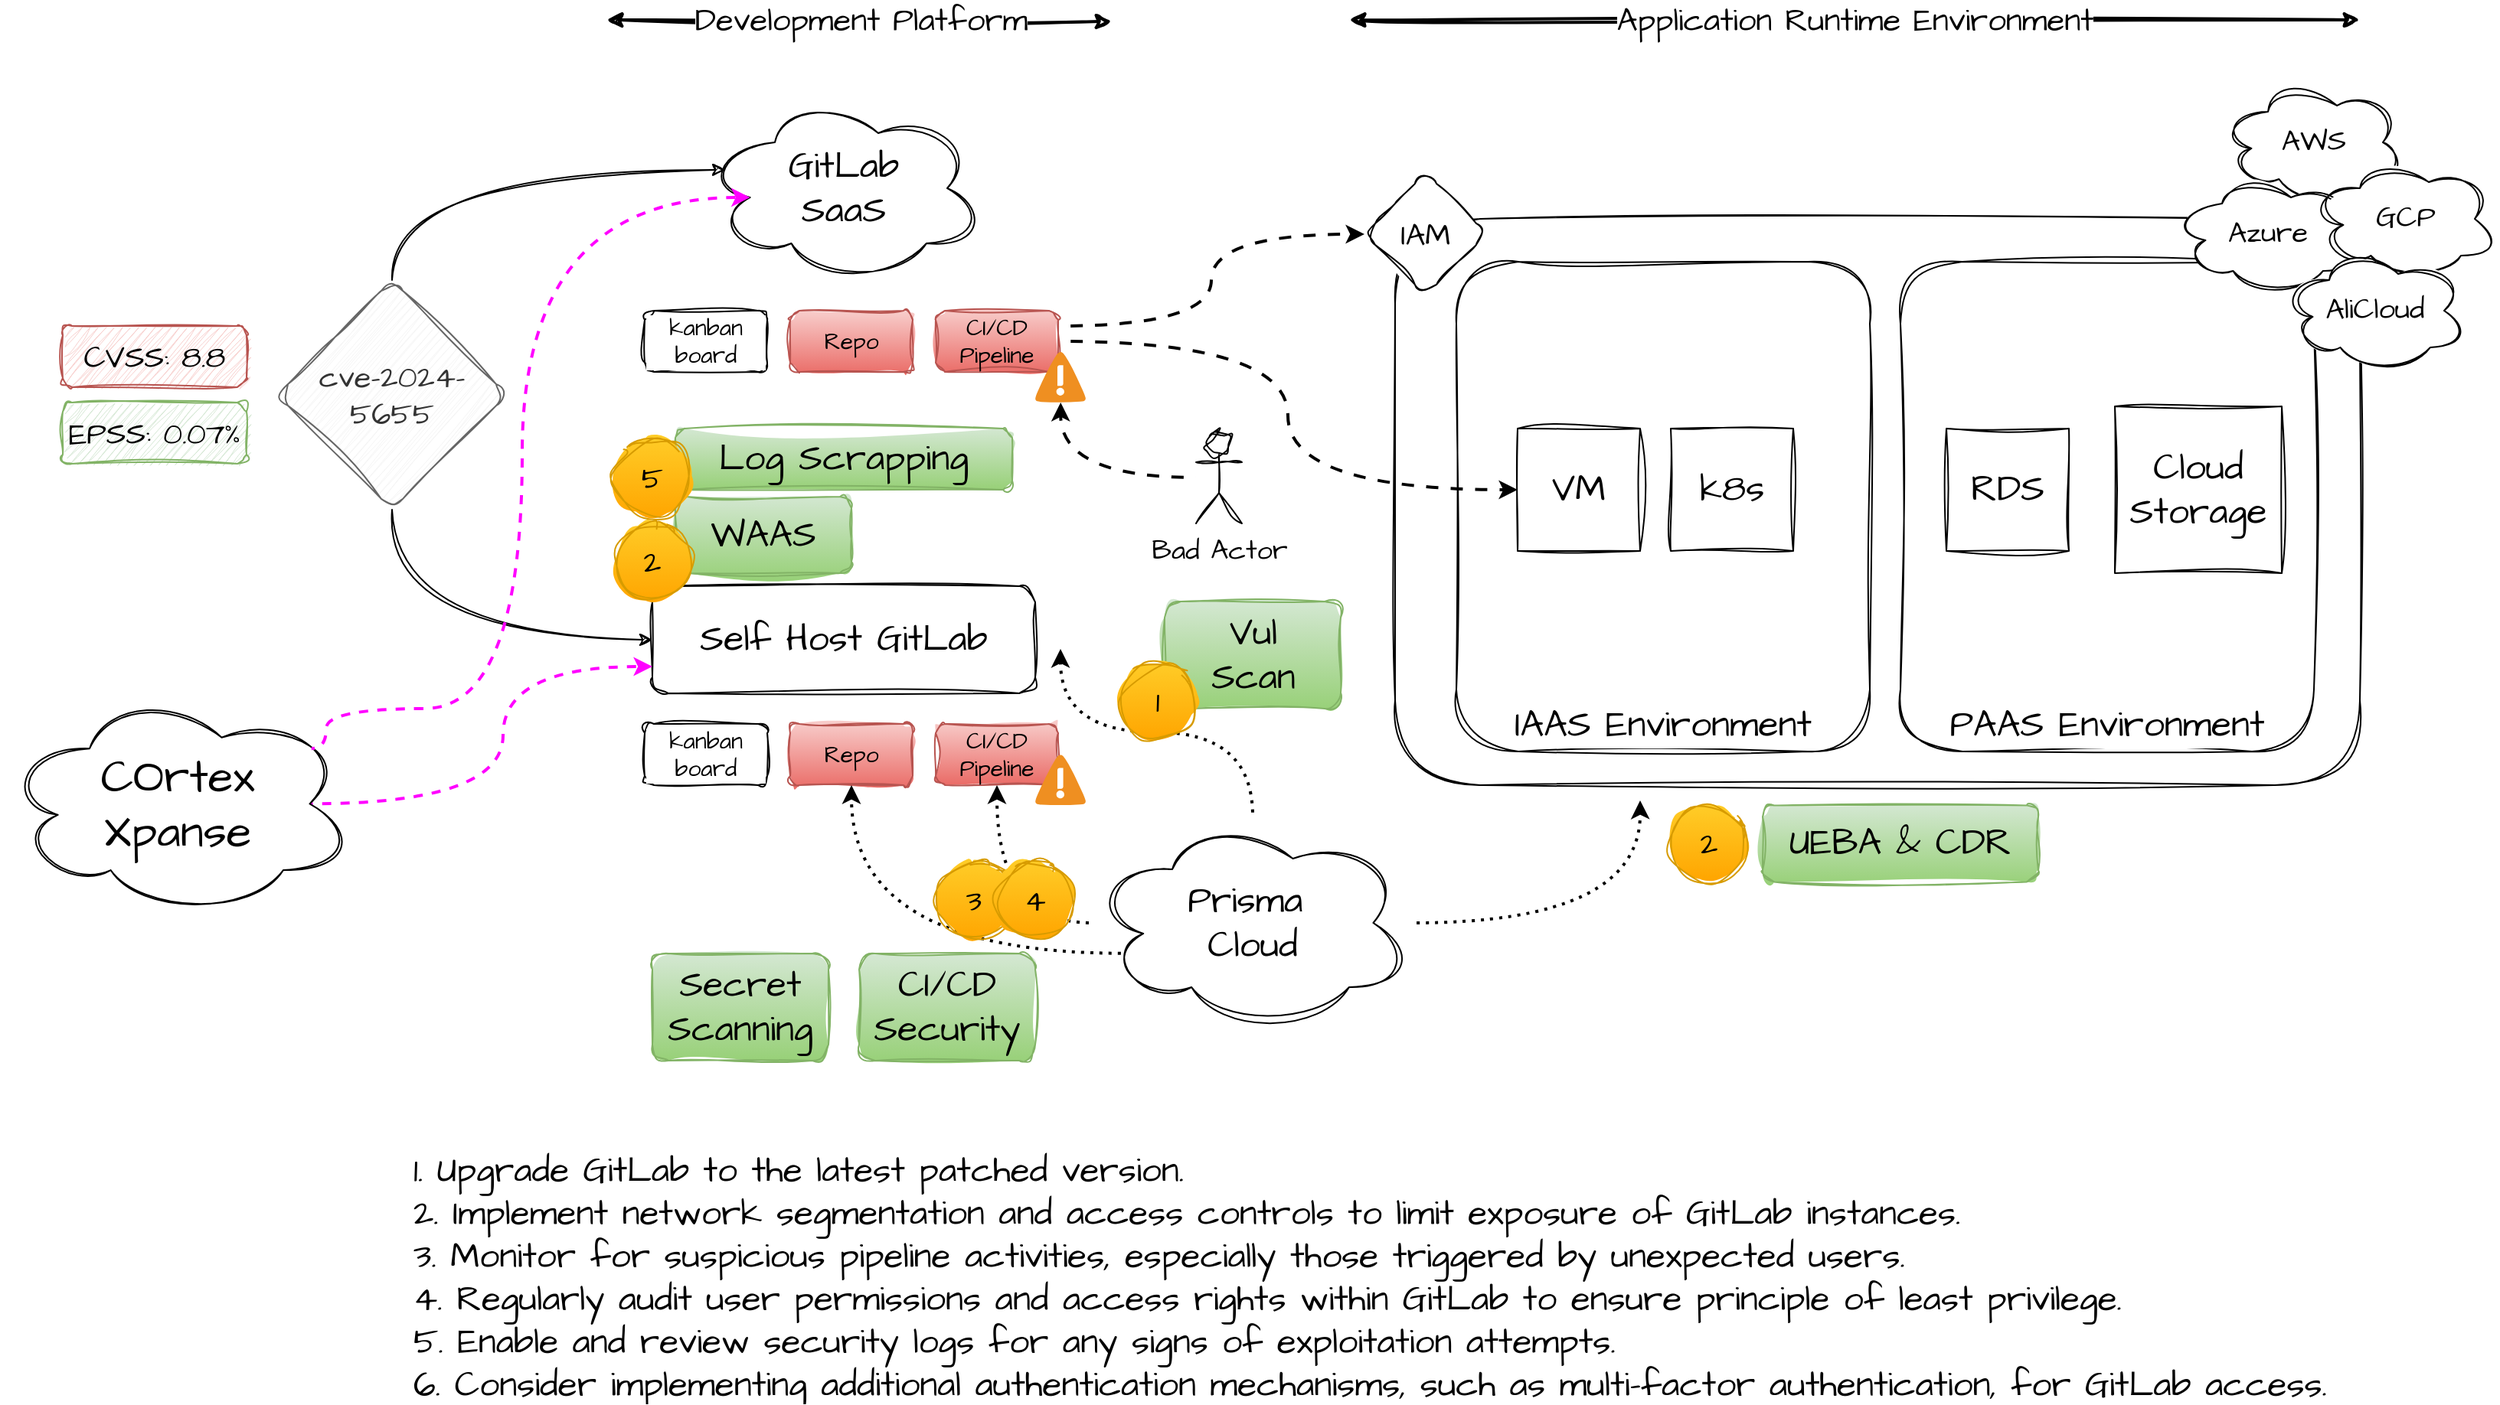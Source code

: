 <mxfile version="24.6.4" type="device">
  <diagram name="Page-1" id="rjnNvsuZUN1prgzj9QkD">
    <mxGraphModel dx="1926" dy="958" grid="0" gridSize="10" guides="1" tooltips="1" connect="1" arrows="1" fold="1" page="0" pageScale="1" pageWidth="850" pageHeight="1100" math="0" shadow="0">
      <root>
        <mxCell id="0" />
        <mxCell id="1" parent="0" />
        <mxCell id="IKM7KcdyT9t43pVqySQf-51" value="Vul&lt;div&gt;Scan&lt;/div&gt;" style="rounded=1;whiteSpace=wrap;html=1;sketch=1;hachureGap=4;jiggle=2;curveFitting=1;fontFamily=Architects Daughter;fontSource=https%3A%2F%2Ffonts.googleapis.com%2Fcss%3Ffamily%3DArchitects%2BDaughter;fontSize=24;labelBackgroundColor=none;fillColor=#d5e8d4;strokeColor=#82b366;gradientColor=#97d077;" parent="1" vertex="1">
          <mxGeometry x="709.5" y="560" width="115" height="70" as="geometry" />
        </mxCell>
        <mxCell id="IKM7KcdyT9t43pVqySQf-50" value="WAAS" style="rounded=1;whiteSpace=wrap;html=1;sketch=1;hachureGap=4;jiggle=2;curveFitting=1;fontFamily=Architects Daughter;fontSource=https%3A%2F%2Ffonts.googleapis.com%2Fcss%3Ffamily%3DArchitects%2BDaughter;fontSize=24;labelBackgroundColor=none;fillColor=#d5e8d4;strokeColor=#82b366;gradientColor=#97d077;" parent="1" vertex="1">
          <mxGeometry x="390" y="491.5" width="115" height="50" as="geometry" />
        </mxCell>
        <mxCell id="IKM7KcdyT9t43pVqySQf-26" value="" style="rounded=1;whiteSpace=wrap;html=1;sketch=1;hachureGap=4;jiggle=2;curveFitting=1;fontFamily=Architects Daughter;fontSource=https%3A%2F%2Ffonts.googleapis.com%2Fcss%3Ffamily%3DArchitects%2BDaughter;fontSize=11;fontColor=default;labelBackgroundColor=default;" parent="1" vertex="1">
          <mxGeometry x="860" y="310" width="630" height="370" as="geometry" />
        </mxCell>
        <mxCell id="IKM7KcdyT9t43pVqySQf-1" value="GitLab&lt;div&gt;SaaS&lt;/div&gt;" style="ellipse;shape=cloud;whiteSpace=wrap;html=1;sketch=1;hachureGap=4;jiggle=2;curveFitting=1;fontFamily=Architects Daughter;fontSource=https%3A%2F%2Ffonts.googleapis.com%2Fcss%3Ffamily%3DArchitects%2BDaughter;fontSize=24;" parent="1" vertex="1">
          <mxGeometry x="410" y="230" width="180" height="120" as="geometry" />
        </mxCell>
        <mxCell id="IKM7KcdyT9t43pVqySQf-2" value="Self Host GitLab" style="rounded=1;whiteSpace=wrap;html=1;sketch=1;hachureGap=4;jiggle=2;curveFitting=1;fontFamily=Architects Daughter;fontSource=https%3A%2F%2Ffonts.googleapis.com%2Fcss%3Ffamily%3DArchitects%2BDaughter;fontSize=24;" parent="1" vertex="1">
          <mxGeometry x="375" y="550" width="250" height="70" as="geometry" />
        </mxCell>
        <mxCell id="IKM7KcdyT9t43pVqySQf-4" style="edgeStyle=orthogonalEdgeStyle;rounded=0;hachureGap=4;orthogonalLoop=1;jettySize=auto;html=1;fontFamily=Architects Daughter;fontSource=https%3A%2F%2Ffonts.googleapis.com%2Fcss%3Ffamily%3DArchitects%2BDaughter;curved=1;flowAnimation=0;strokeWidth=1;exitX=0.5;exitY=0;exitDx=0;exitDy=0;entryX=0.07;entryY=0.4;entryDx=0;entryDy=0;entryPerimeter=0;sketch=1;curveFitting=1;jiggle=2;" parent="1" source="IKM7KcdyT9t43pVqySQf-3" target="IKM7KcdyT9t43pVqySQf-1" edge="1">
          <mxGeometry relative="1" as="geometry" />
        </mxCell>
        <mxCell id="IKM7KcdyT9t43pVqySQf-5" style="edgeStyle=orthogonalEdgeStyle;curved=1;rounded=0;hachureGap=4;orthogonalLoop=1;jettySize=auto;html=1;entryX=0;entryY=0.5;entryDx=0;entryDy=0;strokeColor=default;strokeWidth=1;align=center;verticalAlign=middle;fontFamily=Architects Daughter;fontSource=https%3A%2F%2Ffonts.googleapis.com%2Fcss%3Ffamily%3DArchitects%2BDaughter;fontSize=11;fontColor=default;labelBackgroundColor=default;endArrow=classic;flowAnimation=0;exitX=0.5;exitY=1;exitDx=0;exitDy=0;sketch=1;curveFitting=1;jiggle=2;" parent="1" source="IKM7KcdyT9t43pVqySQf-3" target="IKM7KcdyT9t43pVqySQf-2" edge="1">
          <mxGeometry relative="1" as="geometry" />
        </mxCell>
        <mxCell id="IKM7KcdyT9t43pVqySQf-3" value="cve-2024-5655" style="rhombus;whiteSpace=wrap;html=1;sketch=1;hachureGap=4;jiggle=2;curveFitting=1;fontFamily=Architects Daughter;fontSource=https%3A%2F%2Ffonts.googleapis.com%2Fcss%3Ffamily%3DArchitects%2BDaughter;rounded=1;fontSize=20;fillColor=#f5f5f5;fontColor=#333333;strokeColor=#666666;" parent="1" vertex="1">
          <mxGeometry x="130" y="350" width="150" height="150" as="geometry" />
        </mxCell>
        <mxCell id="IKM7KcdyT9t43pVqySQf-6" value="Development Platform" style="endArrow=classic;startArrow=classic;html=1;rounded=0;hachureGap=4;strokeColor=default;strokeWidth=2;align=center;verticalAlign=middle;fontFamily=Architects Daughter;fontSource=https%3A%2F%2Ffonts.googleapis.com%2Fcss%3Ffamily%3DArchitects%2BDaughter;fontSize=21;fontColor=default;labelBackgroundColor=default;edgeStyle=orthogonalEdgeStyle;flowAnimation=0;curved=1;sketch=1;curveFitting=1;jiggle=2;" parent="1" edge="1">
          <mxGeometry width="50" height="50" relative="1" as="geometry">
            <mxPoint x="345" y="180" as="sourcePoint" />
            <mxPoint x="675" y="181" as="targetPoint" />
          </mxGeometry>
        </mxCell>
        <mxCell id="IKM7KcdyT9t43pVqySQf-7" value="kanban board" style="rounded=1;whiteSpace=wrap;html=1;sketch=1;hachureGap=4;jiggle=2;curveFitting=1;fontFamily=Architects Daughter;fontSource=https%3A%2F%2Ffonts.googleapis.com%2Fcss%3Ffamily%3DArchitects%2BDaughter;fontSize=15;fontColor=default;labelBackgroundColor=default;" parent="1" vertex="1">
          <mxGeometry x="370" y="370" width="80" height="40" as="geometry" />
        </mxCell>
        <mxCell id="IKM7KcdyT9t43pVqySQf-8" value="Repo" style="rounded=1;whiteSpace=wrap;html=1;sketch=1;hachureGap=4;jiggle=2;curveFitting=1;fontFamily=Architects Daughter;fontSource=https%3A%2F%2Ffonts.googleapis.com%2Fcss%3Ffamily%3DArchitects%2BDaughter;fontSize=15;labelBackgroundColor=none;fillColor=#f8cecc;gradientColor=#ea6b66;strokeColor=#b85450;" parent="1" vertex="1">
          <mxGeometry x="465" y="370" width="80" height="40" as="geometry" />
        </mxCell>
        <mxCell id="IKM7KcdyT9t43pVqySQf-36" style="edgeStyle=orthogonalEdgeStyle;curved=1;rounded=0;hachureGap=4;orthogonalLoop=1;jettySize=auto;html=1;entryX=0;entryY=0.5;entryDx=0;entryDy=0;strokeColor=default;strokeWidth=2;align=center;verticalAlign=middle;fontFamily=Architects Daughter;fontSource=https%3A%2F%2Ffonts.googleapis.com%2Fcss%3Ffamily%3DArchitects%2BDaughter;fontSize=11;fontColor=default;labelBackgroundColor=default;endArrow=classic;flowAnimation=1;exitX=1;exitY=0.25;exitDx=0;exitDy=0;" parent="1" source="IKM7KcdyT9t43pVqySQf-9" target="IKM7KcdyT9t43pVqySQf-35" edge="1">
          <mxGeometry relative="1" as="geometry">
            <mxPoint x="650" y="370" as="sourcePoint" />
          </mxGeometry>
        </mxCell>
        <mxCell id="IKM7KcdyT9t43pVqySQf-9" value="CI/CD&lt;div&gt;Pipeline&lt;/div&gt;" style="rounded=1;whiteSpace=wrap;html=1;sketch=1;hachureGap=4;jiggle=2;curveFitting=1;fontFamily=Architects Daughter;fontSource=https%3A%2F%2Ffonts.googleapis.com%2Fcss%3Ffamily%3DArchitects%2BDaughter;fontSize=15;labelBackgroundColor=none;fillColor=#f8cecc;gradientColor=#ea6b66;strokeColor=#b85450;" parent="1" vertex="1">
          <mxGeometry x="560" y="370" width="80" height="40" as="geometry" />
        </mxCell>
        <mxCell id="IKM7KcdyT9t43pVqySQf-10" value="kanban board" style="rounded=1;whiteSpace=wrap;html=1;sketch=1;hachureGap=4;jiggle=2;curveFitting=1;fontFamily=Architects Daughter;fontSource=https%3A%2F%2Ffonts.googleapis.com%2Fcss%3Ffamily%3DArchitects%2BDaughter;fontSize=15;fontColor=default;labelBackgroundColor=default;" parent="1" vertex="1">
          <mxGeometry x="370" y="640" width="80" height="40" as="geometry" />
        </mxCell>
        <mxCell id="IKM7KcdyT9t43pVqySQf-11" value="Repo" style="rounded=1;whiteSpace=wrap;html=1;sketch=1;hachureGap=4;jiggle=2;curveFitting=1;fontFamily=Architects Daughter;fontSource=https%3A%2F%2Ffonts.googleapis.com%2Fcss%3Ffamily%3DArchitects%2BDaughter;fontSize=15;labelBackgroundColor=none;fillColor=#f8cecc;gradientColor=#ea6b66;strokeColor=#b85450;" parent="1" vertex="1">
          <mxGeometry x="465" y="640" width="80" height="40" as="geometry" />
        </mxCell>
        <mxCell id="IKM7KcdyT9t43pVqySQf-12" value="CI/CD&lt;div&gt;Pipeline&lt;/div&gt;" style="rounded=1;whiteSpace=wrap;html=1;sketch=1;hachureGap=4;jiggle=2;curveFitting=1;fontFamily=Architects Daughter;fontSource=https%3A%2F%2Ffonts.googleapis.com%2Fcss%3Ffamily%3DArchitects%2BDaughter;fontSize=15;labelBackgroundColor=none;fillColor=#f8cecc;gradientColor=#ea6b66;strokeColor=#b85450;" parent="1" vertex="1">
          <mxGeometry x="560" y="640" width="80" height="40" as="geometry" />
        </mxCell>
        <mxCell id="IKM7KcdyT9t43pVqySQf-14" value="" style="shape=image;imageAspect=0;aspect=fixed;verticalLabelPosition=bottom;verticalAlign=top;sketch=1;hachureGap=4;jiggle=2;curveFitting=1;fontFamily=Architects Daughter;fontSource=https%3A%2F%2Ffonts.googleapis.com%2Fcss%3Ffamily%3DArchitects%2BDaughter;fontSize=11;fontColor=default;labelBackgroundColor=default;image=https://cdn4.iconfinder.com/data/icons/logos-and-brands/512/144_Gitlab_logo_logos-512.png;" parent="1" vertex="1">
          <mxGeometry x="580" y="509" width="82" height="82" as="geometry" />
        </mxCell>
        <mxCell id="IKM7KcdyT9t43pVqySQf-15" value="" style="shape=image;imageAspect=0;aspect=fixed;verticalLabelPosition=bottom;verticalAlign=top;sketch=1;hachureGap=4;jiggle=2;curveFitting=1;fontFamily=Architects Daughter;fontSource=https%3A%2F%2Ffonts.googleapis.com%2Fcss%3Ffamily%3DArchitects%2BDaughter;fontSize=11;fontColor=default;labelBackgroundColor=default;image=https://cdn4.iconfinder.com/data/icons/logos-and-brands/512/144_Gitlab_logo_logos-512.png;" parent="1" vertex="1">
          <mxGeometry x="550" y="230" width="82" height="82" as="geometry" />
        </mxCell>
        <mxCell id="IKM7KcdyT9t43pVqySQf-16" value="CVSS: 8.8" style="rounded=1;whiteSpace=wrap;html=1;sketch=1;hachureGap=4;jiggle=2;curveFitting=1;fontFamily=Architects Daughter;fontSource=https%3A%2F%2Ffonts.googleapis.com%2Fcss%3Ffamily%3DArchitects%2BDaughter;fontSize=20;labelBackgroundColor=none;fillColor=#f8cecc;strokeColor=#b85450;" parent="1" vertex="1">
          <mxGeometry x="-10" y="380" width="120" height="40" as="geometry" />
        </mxCell>
        <mxCell id="IKM7KcdyT9t43pVqySQf-17" value="EPSS: 0.07%" style="rounded=1;whiteSpace=wrap;html=1;sketch=1;hachureGap=4;jiggle=2;curveFitting=1;fontFamily=Architects Daughter;fontSource=https%3A%2F%2Ffonts.googleapis.com%2Fcss%3Ffamily%3DArchitects%2BDaughter;fontSize=20;labelBackgroundColor=none;fillColor=#d5e8d4;strokeColor=#82b366;" parent="1" vertex="1">
          <mxGeometry x="-10" y="430" width="120" height="40" as="geometry" />
        </mxCell>
        <mxCell id="IKM7KcdyT9t43pVqySQf-18" value="" style="shadow=0;dashed=0;html=1;strokeColor=none;fillColor=#4495D1;labelPosition=center;verticalLabelPosition=bottom;verticalAlign=top;align=center;outlineConnect=0;shape=mxgraph.veeam.2d.alert;hachureGap=4;fontFamily=Architects Daughter;fontSource=https%3A%2F%2Ffonts.googleapis.com%2Fcss%3Ffamily%3DArchitects%2BDaughter;fontSize=11;fontColor=default;labelBackgroundColor=default;" parent="1" vertex="1">
          <mxGeometry x="625" y="396.8" width="33.2" height="33.2" as="geometry" />
        </mxCell>
        <mxCell id="IKM7KcdyT9t43pVqySQf-19" value="" style="shadow=0;dashed=0;html=1;strokeColor=none;fillColor=#4495D1;labelPosition=center;verticalLabelPosition=bottom;verticalAlign=top;align=center;outlineConnect=0;shape=mxgraph.veeam.2d.alert;hachureGap=4;fontFamily=Architects Daughter;fontSource=https%3A%2F%2Ffonts.googleapis.com%2Fcss%3Ffamily%3DArchitects%2BDaughter;fontSize=11;fontColor=default;labelBackgroundColor=default;" parent="1" vertex="1">
          <mxGeometry x="625" y="660" width="33.2" height="33.2" as="geometry" />
        </mxCell>
        <mxCell id="IKM7KcdyT9t43pVqySQf-21" style="edgeStyle=orthogonalEdgeStyle;curved=1;rounded=0;hachureGap=4;orthogonalLoop=1;jettySize=auto;html=1;strokeColor=default;strokeWidth=2;align=center;verticalAlign=middle;fontFamily=Architects Daughter;fontSource=https%3A%2F%2Ffonts.googleapis.com%2Fcss%3Ffamily%3DArchitects%2BDaughter;fontSize=11;fontColor=default;labelBackgroundColor=default;endArrow=classic;flowAnimation=1;" parent="1" source="IKM7KcdyT9t43pVqySQf-20" target="IKM7KcdyT9t43pVqySQf-18" edge="1">
          <mxGeometry relative="1" as="geometry" />
        </mxCell>
        <mxCell id="IKM7KcdyT9t43pVqySQf-20" value="Bad Actor" style="shape=umlActor;verticalLabelPosition=bottom;verticalAlign=top;html=1;outlineConnect=0;sketch=1;hachureGap=4;jiggle=2;curveFitting=1;fontFamily=Architects Daughter;fontSource=https%3A%2F%2Ffonts.googleapis.com%2Fcss%3Ffamily%3DArchitects%2BDaughter;fontSize=18;fontColor=default;labelBackgroundColor=default;" parent="1" vertex="1">
          <mxGeometry x="730" y="449" width="30" height="60" as="geometry" />
        </mxCell>
        <mxCell id="IKM7KcdyT9t43pVqySQf-28" value="IAAS Environment" style="rounded=1;whiteSpace=wrap;html=1;sketch=1;hachureGap=4;jiggle=2;curveFitting=1;fontFamily=Architects Daughter;fontSource=https%3A%2F%2Ffonts.googleapis.com%2Fcss%3Ffamily%3DArchitects%2BDaughter;fontSize=24;fontColor=default;labelBackgroundColor=default;verticalAlign=bottom;" parent="1" vertex="1">
          <mxGeometry x="900" y="338" width="270" height="320" as="geometry" />
        </mxCell>
        <mxCell id="IKM7KcdyT9t43pVqySQf-29" value="PAAS Environment" style="rounded=1;whiteSpace=wrap;html=1;sketch=1;hachureGap=4;jiggle=2;curveFitting=1;fontFamily=Architects Daughter;fontSource=https%3A%2F%2Ffonts.googleapis.com%2Fcss%3Ffamily%3DArchitects%2BDaughter;fontSize=24;fontColor=default;labelBackgroundColor=default;verticalAlign=bottom;" parent="1" vertex="1">
          <mxGeometry x="1190" y="338" width="270" height="320" as="geometry" />
        </mxCell>
        <mxCell id="IKM7KcdyT9t43pVqySQf-30" value="VM" style="whiteSpace=wrap;html=1;aspect=fixed;sketch=1;hachureGap=4;jiggle=2;curveFitting=1;fontFamily=Architects Daughter;fontSource=https%3A%2F%2Ffonts.googleapis.com%2Fcss%3Ffamily%3DArchitects%2BDaughter;fontSize=24;fontColor=default;labelBackgroundColor=default;" parent="1" vertex="1">
          <mxGeometry x="940" y="447" width="80" height="80" as="geometry" />
        </mxCell>
        <mxCell id="IKM7KcdyT9t43pVqySQf-31" value="k8s" style="whiteSpace=wrap;html=1;aspect=fixed;sketch=1;hachureGap=4;jiggle=2;curveFitting=1;fontFamily=Architects Daughter;fontSource=https%3A%2F%2Ffonts.googleapis.com%2Fcss%3Ffamily%3DArchitects%2BDaughter;fontSize=24;fontColor=default;labelBackgroundColor=default;" parent="1" vertex="1">
          <mxGeometry x="1040" y="447" width="80" height="80" as="geometry" />
        </mxCell>
        <mxCell id="IKM7KcdyT9t43pVqySQf-32" value="RDS" style="whiteSpace=wrap;html=1;aspect=fixed;sketch=1;hachureGap=4;jiggle=2;curveFitting=1;fontFamily=Architects Daughter;fontSource=https%3A%2F%2Ffonts.googleapis.com%2Fcss%3Ffamily%3DArchitects%2BDaughter;fontSize=24;fontColor=default;labelBackgroundColor=default;" parent="1" vertex="1">
          <mxGeometry x="1220" y="447" width="80" height="80" as="geometry" />
        </mxCell>
        <mxCell id="IKM7KcdyT9t43pVqySQf-33" value="Cloud&lt;div&gt;Storage&lt;/div&gt;" style="whiteSpace=wrap;html=1;aspect=fixed;sketch=1;hachureGap=4;jiggle=2;curveFitting=1;fontFamily=Architects Daughter;fontSource=https%3A%2F%2Ffonts.googleapis.com%2Fcss%3Ffamily%3DArchitects%2BDaughter;fontSize=24;fontColor=default;labelBackgroundColor=default;" parent="1" vertex="1">
          <mxGeometry x="1330" y="432.5" width="109" height="109" as="geometry" />
        </mxCell>
        <mxCell id="IKM7KcdyT9t43pVqySQf-34" style="edgeStyle=orthogonalEdgeStyle;curved=1;rounded=0;hachureGap=4;orthogonalLoop=1;jettySize=auto;html=1;exitX=1;exitY=0.5;exitDx=0;exitDy=0;entryX=0;entryY=0.5;entryDx=0;entryDy=0;strokeColor=default;strokeWidth=2;align=center;verticalAlign=middle;fontFamily=Architects Daughter;fontSource=https%3A%2F%2Ffonts.googleapis.com%2Fcss%3Ffamily%3DArchitects%2BDaughter;fontSize=11;fontColor=default;labelBackgroundColor=default;endArrow=classic;flowAnimation=1;" parent="1" source="IKM7KcdyT9t43pVqySQf-9" target="IKM7KcdyT9t43pVqySQf-30" edge="1">
          <mxGeometry relative="1" as="geometry" />
        </mxCell>
        <mxCell id="IKM7KcdyT9t43pVqySQf-35" value="IAM" style="rhombus;whiteSpace=wrap;html=1;sketch=1;hachureGap=4;jiggle=2;curveFitting=1;fontFamily=Architects Daughter;fontSource=https%3A%2F%2Ffonts.googleapis.com%2Fcss%3Ffamily%3DArchitects%2BDaughter;fontSize=20;fontColor=default;labelBackgroundColor=default;rounded=1;" parent="1" vertex="1">
          <mxGeometry x="840" y="280" width="80" height="80" as="geometry" />
        </mxCell>
        <mxCell id="IKM7KcdyT9t43pVqySQf-37" value="Application Runtime Environment" style="endArrow=classic;startArrow=classic;html=1;rounded=0;hachureGap=4;strokeColor=default;strokeWidth=2;align=center;verticalAlign=middle;fontFamily=Architects Daughter;fontSource=https%3A%2F%2Ffonts.googleapis.com%2Fcss%3Ffamily%3DArchitects%2BDaughter;fontSize=21;fontColor=default;labelBackgroundColor=default;edgeStyle=orthogonalEdgeStyle;flowAnimation=0;curved=1;sketch=1;curveFitting=1;jiggle=2;" parent="1" edge="1">
          <mxGeometry width="50" height="50" relative="1" as="geometry">
            <mxPoint x="830" y="180" as="sourcePoint" />
            <mxPoint x="1490" y="180" as="targetPoint" />
          </mxGeometry>
        </mxCell>
        <mxCell id="IKM7KcdyT9t43pVqySQf-39" value="1. Upgrade GitLab to the latest patched version.&#xa;2. Implement network segmentation and access controls to limit exposure of GitLab instances. &#xa;3. Monitor for suspicious pipeline activities, especially those triggered by unexpected users. &#xa;4. Regularly audit user permissions and access rights within GitLab to ensure principle of least privilege. &#xa;5. Enable and review security logs for any signs of exploitation attempts. &#xa;6. Consider implementing additional authentication mechanisms, such as multi-factor authentication, for GitLab access." style="text;fontFamily=Architects Daughter;fontSource=https%3A%2F%2Ffonts.googleapis.com%2Fcss%3Ffamily%3DArchitects%2BDaughter;fontSize=23;fontColor=default;labelBackgroundColor=default;" parent="1" vertex="1">
          <mxGeometry x="217" y="910" width="1100" height="160" as="geometry" />
        </mxCell>
        <mxCell id="IKM7KcdyT9t43pVqySQf-43" style="edgeStyle=orthogonalEdgeStyle;curved=1;rounded=0;hachureGap=4;orthogonalLoop=1;jettySize=auto;html=1;entryX=0.5;entryY=1;entryDx=0;entryDy=0;dashed=1;dashPattern=1 2;strokeColor=default;strokeWidth=2;align=center;verticalAlign=middle;fontFamily=Architects Daughter;fontSource=https%3A%2F%2Ffonts.googleapis.com%2Fcss%3Ffamily%3DArchitects%2BDaughter;fontSize=11;fontColor=default;labelBackgroundColor=default;endArrow=classic;flowAnimation=1;" parent="1" source="IKM7KcdyT9t43pVqySQf-41" target="IKM7KcdyT9t43pVqySQf-12" edge="1">
          <mxGeometry relative="1" as="geometry" />
        </mxCell>
        <mxCell id="IKM7KcdyT9t43pVqySQf-44" style="edgeStyle=orthogonalEdgeStyle;curved=1;rounded=0;hachureGap=4;orthogonalLoop=1;jettySize=auto;html=1;entryX=0.5;entryY=1;entryDx=0;entryDy=0;dashed=1;dashPattern=1 2;strokeColor=default;strokeWidth=2;align=center;verticalAlign=middle;fontFamily=Architects Daughter;fontSource=https%3A%2F%2Ffonts.googleapis.com%2Fcss%3Ffamily%3DArchitects%2BDaughter;fontSize=11;fontColor=default;labelBackgroundColor=default;endArrow=classic;flowAnimation=1;exitX=0.1;exitY=0.642;exitDx=0;exitDy=0;exitPerimeter=0;" parent="1" source="IKM7KcdyT9t43pVqySQf-41" target="IKM7KcdyT9t43pVqySQf-11" edge="1">
          <mxGeometry relative="1" as="geometry" />
        </mxCell>
        <mxCell id="IKM7KcdyT9t43pVqySQf-45" style="edgeStyle=orthogonalEdgeStyle;curved=1;rounded=0;hachureGap=4;orthogonalLoop=1;jettySize=auto;html=1;dashed=1;dashPattern=1 2;strokeColor=default;strokeWidth=2;align=center;verticalAlign=middle;fontFamily=Architects Daughter;fontSource=https%3A%2F%2Ffonts.googleapis.com%2Fcss%3Ffamily%3DArchitects%2BDaughter;fontSize=11;fontColor=default;labelBackgroundColor=default;endArrow=classic;flowAnimation=1;" parent="1" source="IKM7KcdyT9t43pVqySQf-41" edge="1">
          <mxGeometry relative="1" as="geometry">
            <mxPoint x="1020" y="690" as="targetPoint" />
          </mxGeometry>
        </mxCell>
        <mxCell id="IKM7KcdyT9t43pVqySQf-46" style="edgeStyle=orthogonalEdgeStyle;curved=1;rounded=0;hachureGap=4;orthogonalLoop=1;jettySize=auto;html=1;entryX=0.75;entryY=1;entryDx=0;entryDy=0;dashed=1;dashPattern=1 2;strokeColor=default;strokeWidth=2;align=center;verticalAlign=middle;fontFamily=Architects Daughter;fontSource=https%3A%2F%2Ffonts.googleapis.com%2Fcss%3Ffamily%3DArchitects%2BDaughter;fontSize=11;fontColor=default;labelBackgroundColor=default;endArrow=classic;flowAnimation=1;" parent="1" source="IKM7KcdyT9t43pVqySQf-41" target="IKM7KcdyT9t43pVqySQf-14" edge="1">
          <mxGeometry relative="1" as="geometry" />
        </mxCell>
        <mxCell id="IKM7KcdyT9t43pVqySQf-41" value="Prisma&amp;nbsp;&lt;div&gt;Cloud&lt;/div&gt;" style="ellipse;shape=cloud;whiteSpace=wrap;html=1;sketch=1;hachureGap=4;jiggle=2;curveFitting=1;fontFamily=Architects Daughter;fontSource=https%3A%2F%2Ffonts.googleapis.com%2Fcss%3Ffamily%3DArchitects%2BDaughter;fontSize=24;fontColor=default;labelBackgroundColor=default;" parent="1" vertex="1">
          <mxGeometry x="662" y="700" width="210" height="140" as="geometry" />
        </mxCell>
        <mxCell id="IKM7KcdyT9t43pVqySQf-47" value="1" style="ellipse;whiteSpace=wrap;html=1;aspect=fixed;sketch=1;hachureGap=4;jiggle=2;curveFitting=1;fontFamily=Architects Daughter;fontSource=https%3A%2F%2Ffonts.googleapis.com%2Fcss%3Ffamily%3DArchitects%2BDaughter;fontSize=20;labelBackgroundColor=none;fillColor=#ffcd28;gradientColor=#ffa500;strokeColor=#d79b00;" parent="1" vertex="1">
          <mxGeometry x="680" y="600" width="50" height="50" as="geometry" />
        </mxCell>
        <mxCell id="IKM7KcdyT9t43pVqySQf-49" value="2" style="ellipse;whiteSpace=wrap;html=1;aspect=fixed;sketch=1;hachureGap=4;jiggle=2;curveFitting=1;fontFamily=Architects Daughter;fontSource=https%3A%2F%2Ffonts.googleapis.com%2Fcss%3Ffamily%3DArchitects%2BDaughter;fontSize=20;labelBackgroundColor=none;fillColor=#ffcd28;gradientColor=#ffa500;strokeColor=#d79b00;" parent="1" vertex="1">
          <mxGeometry x="350" y="509" width="50" height="50" as="geometry" />
        </mxCell>
        <mxCell id="IKM7KcdyT9t43pVqySQf-52" value="3" style="ellipse;whiteSpace=wrap;html=1;aspect=fixed;sketch=1;hachureGap=4;jiggle=2;curveFitting=1;fontFamily=Architects Daughter;fontSource=https%3A%2F%2Ffonts.googleapis.com%2Fcss%3Ffamily%3DArchitects%2BDaughter;fontSize=20;labelBackgroundColor=none;fillColor=#ffcd28;gradientColor=#ffa500;strokeColor=#d79b00;" parent="1" vertex="1">
          <mxGeometry x="560" y="730" width="50" height="50" as="geometry" />
        </mxCell>
        <mxCell id="IKM7KcdyT9t43pVqySQf-53" value="4" style="ellipse;whiteSpace=wrap;html=1;aspect=fixed;sketch=1;hachureGap=4;jiggle=2;curveFitting=1;fontFamily=Architects Daughter;fontSource=https%3A%2F%2Ffonts.googleapis.com%2Fcss%3Ffamily%3DArchitects%2BDaughter;fontSize=20;labelBackgroundColor=none;fillColor=#ffcd28;gradientColor=#ffa500;strokeColor=#d79b00;" parent="1" vertex="1">
          <mxGeometry x="600" y="730" width="50" height="50" as="geometry" />
        </mxCell>
        <mxCell id="IKM7KcdyT9t43pVqySQf-54" value="CI/CD&lt;div&gt;Security&lt;/div&gt;" style="rounded=1;whiteSpace=wrap;html=1;sketch=1;hachureGap=4;jiggle=2;curveFitting=1;fontFamily=Architects Daughter;fontSource=https%3A%2F%2Ffonts.googleapis.com%2Fcss%3Ffamily%3DArchitects%2BDaughter;fontSize=24;labelBackgroundColor=none;fillColor=#d5e8d4;strokeColor=#82b366;gradientColor=#97d077;" parent="1" vertex="1">
          <mxGeometry x="510" y="790" width="115" height="70" as="geometry" />
        </mxCell>
        <mxCell id="IKM7KcdyT9t43pVqySQf-55" value="Secret&lt;div&gt;Scanning&lt;/div&gt;" style="rounded=1;whiteSpace=wrap;html=1;sketch=1;hachureGap=4;jiggle=2;curveFitting=1;fontFamily=Architects Daughter;fontSource=https%3A%2F%2Ffonts.googleapis.com%2Fcss%3Ffamily%3DArchitects%2BDaughter;fontSize=24;labelBackgroundColor=none;fillColor=#d5e8d4;strokeColor=#82b366;gradientColor=#97d077;" parent="1" vertex="1">
          <mxGeometry x="375" y="790" width="115" height="70" as="geometry" />
        </mxCell>
        <mxCell id="IKM7KcdyT9t43pVqySQf-56" value="Log Scrapping" style="rounded=1;whiteSpace=wrap;html=1;sketch=1;hachureGap=4;jiggle=2;curveFitting=1;fontFamily=Architects Daughter;fontSource=https%3A%2F%2Ffonts.googleapis.com%2Fcss%3Ffamily%3DArchitects%2BDaughter;fontSize=24;labelBackgroundColor=none;fillColor=#d5e8d4;strokeColor=#82b366;gradientColor=#97d077;" parent="1" vertex="1">
          <mxGeometry x="390" y="447" width="220" height="40" as="geometry" />
        </mxCell>
        <mxCell id="IKM7KcdyT9t43pVqySQf-57" value="5" style="ellipse;whiteSpace=wrap;html=1;aspect=fixed;sketch=1;hachureGap=4;jiggle=2;curveFitting=1;fontFamily=Architects Daughter;fontSource=https%3A%2F%2Ffonts.googleapis.com%2Fcss%3Ffamily%3DArchitects%2BDaughter;fontSize=20;labelBackgroundColor=none;fillColor=#ffcd28;gradientColor=#ffa500;strokeColor=#d79b00;" parent="1" vertex="1">
          <mxGeometry x="350" y="454" width="50" height="50" as="geometry" />
        </mxCell>
        <mxCell id="IKM7KcdyT9t43pVqySQf-58" value="2" style="ellipse;whiteSpace=wrap;html=1;aspect=fixed;sketch=1;hachureGap=4;jiggle=2;curveFitting=1;fontFamily=Architects Daughter;fontSource=https%3A%2F%2Ffonts.googleapis.com%2Fcss%3Ffamily%3DArchitects%2BDaughter;fontSize=20;labelBackgroundColor=none;fillColor=#ffcd28;gradientColor=#ffa500;strokeColor=#d79b00;" parent="1" vertex="1">
          <mxGeometry x="1040" y="693.2" width="50" height="50" as="geometry" />
        </mxCell>
        <mxCell id="IKM7KcdyT9t43pVqySQf-59" value="UEBA &amp;amp; CDR" style="rounded=1;whiteSpace=wrap;html=1;sketch=1;hachureGap=4;jiggle=2;curveFitting=1;fontFamily=Architects Daughter;fontSource=https%3A%2F%2Ffonts.googleapis.com%2Fcss%3Ffamily%3DArchitects%2BDaughter;fontSize=24;labelBackgroundColor=none;fillColor=#d5e8d4;strokeColor=#82b366;gradientColor=#97d077;" parent="1" vertex="1">
          <mxGeometry x="1100" y="693.2" width="180" height="50" as="geometry" />
        </mxCell>
        <mxCell id="IKM7KcdyT9t43pVqySQf-62" style="edgeStyle=orthogonalEdgeStyle;curved=1;rounded=0;hachureGap=4;orthogonalLoop=1;jettySize=auto;html=1;exitX=0.875;exitY=0.5;exitDx=0;exitDy=0;exitPerimeter=0;entryX=0;entryY=0.75;entryDx=0;entryDy=0;dashed=1;strokeColor=#FF00FF;strokeWidth=2;align=center;verticalAlign=middle;fontFamily=Architects Daughter;fontSource=https%3A%2F%2Ffonts.googleapis.com%2Fcss%3Ffamily%3DArchitects%2BDaughter;fontSize=11;fontColor=default;labelBackgroundColor=default;endArrow=classic;flowAnimation=1;" parent="1" source="IKM7KcdyT9t43pVqySQf-60" target="IKM7KcdyT9t43pVqySQf-2" edge="1">
          <mxGeometry relative="1" as="geometry" />
        </mxCell>
        <mxCell id="IKM7KcdyT9t43pVqySQf-60" value="COrtex&lt;div style=&quot;font-size: 30px;&quot;&gt;Xpanse&lt;/div&gt;" style="ellipse;shape=cloud;whiteSpace=wrap;html=1;sketch=1;hachureGap=4;jiggle=2;curveFitting=1;fontFamily=Architects Daughter;fontSource=https%3A%2F%2Ffonts.googleapis.com%2Fcss%3Ffamily%3DArchitects%2BDaughter;fontSize=30;fontColor=default;labelBackgroundColor=default;" parent="1" vertex="1">
          <mxGeometry x="-50" y="620" width="230" height="144.4" as="geometry" />
        </mxCell>
        <mxCell id="IKM7KcdyT9t43pVqySQf-61" style="edgeStyle=orthogonalEdgeStyle;curved=1;rounded=0;hachureGap=4;orthogonalLoop=1;jettySize=auto;html=1;entryX=0.16;entryY=0.55;entryDx=0;entryDy=0;entryPerimeter=0;strokeColor=#FF00FF;strokeWidth=2;align=center;verticalAlign=middle;fontFamily=Architects Daughter;fontSource=https%3A%2F%2Ffonts.googleapis.com%2Fcss%3Ffamily%3DArchitects%2BDaughter;fontSize=11;fontColor=default;labelBackgroundColor=default;endArrow=classic;flowAnimation=1;exitX=0.88;exitY=0.25;exitDx=0;exitDy=0;exitPerimeter=0;dashed=1;" parent="1" source="IKM7KcdyT9t43pVqySQf-60" target="IKM7KcdyT9t43pVqySQf-1" edge="1">
          <mxGeometry relative="1" as="geometry">
            <Array as="points">
              <mxPoint x="162" y="630" />
              <mxPoint x="290" y="630" />
              <mxPoint x="290" y="296" />
            </Array>
          </mxGeometry>
        </mxCell>
        <mxCell id="eks9kagcRDOpATy0ELWR-1" value="" style="shape=image;imageAspect=0;aspect=fixed;verticalLabelPosition=bottom;verticalAlign=top;sketch=1;hachureGap=4;jiggle=2;curveFitting=1;fontFamily=Architects Daughter;fontSource=https%3A%2F%2Ffonts.googleapis.com%2Fcss%3Ffamily%3DArchitects%2BDaughter;fontSize=11;fontColor=default;labelBackgroundColor=default;image=https://avatars.githubusercontent.com/u/73199731?s=200&amp;v=4;" parent="1" vertex="1">
          <mxGeometry x="800" y="790" width="80" height="80" as="geometry" />
        </mxCell>
        <mxCell id="eks9kagcRDOpATy0ELWR-2" value="" style="shape=image;imageAspect=0;aspect=fixed;verticalLabelPosition=bottom;verticalAlign=top;sketch=1;hachureGap=4;jiggle=2;curveFitting=1;fontFamily=Architects Daughter;fontSource=https%3A%2F%2Ffonts.googleapis.com%2Fcss%3Ffamily%3DArchitects%2BDaughter;fontSize=11;fontColor=default;labelBackgroundColor=default;image=https://lh3.googleusercontent.com/YlwczxRATj_a4sGRLSJi7JzhGsxiYupSzuAu1i94PlJ6CYl71ghwYgeiDiEyDQxD8NRQI62OWXLxpbdz2Qk;" parent="1" vertex="1">
          <mxGeometry x="120" y="722.4" width="74.75" height="95.2" as="geometry" />
        </mxCell>
        <mxCell id="IKM7KcdyT9t43pVqySQf-22" value="AWS" style="ellipse;shape=cloud;whiteSpace=wrap;html=1;sketch=1;hachureGap=4;jiggle=2;curveFitting=1;fontFamily=Architects Daughter;fontSource=https%3A%2F%2Ffonts.googleapis.com%2Fcss%3Ffamily%3DArchitects%2BDaughter;fontSize=19;fontColor=default;labelBackgroundColor=default;" parent="1" vertex="1">
          <mxGeometry x="1400" y="220" width="120" height="80" as="geometry" />
        </mxCell>
        <mxCell id="IKM7KcdyT9t43pVqySQf-23" value="Azure" style="ellipse;shape=cloud;whiteSpace=wrap;html=1;sketch=1;hachureGap=4;jiggle=2;curveFitting=1;fontFamily=Architects Daughter;fontSource=https%3A%2F%2Ffonts.googleapis.com%2Fcss%3Ffamily%3DArchitects%2BDaughter;fontSize=19;fontColor=default;labelBackgroundColor=default;" parent="1" vertex="1">
          <mxGeometry x="1370" y="280" width="120" height="80" as="geometry" />
        </mxCell>
        <mxCell id="IKM7KcdyT9t43pVqySQf-24" value="GCP" style="ellipse;shape=cloud;whiteSpace=wrap;html=1;sketch=1;hachureGap=4;jiggle=2;curveFitting=1;fontFamily=Architects Daughter;fontSource=https%3A%2F%2Ffonts.googleapis.com%2Fcss%3Ffamily%3DArchitects%2BDaughter;fontSize=19;fontColor=default;labelBackgroundColor=default;" parent="1" vertex="1">
          <mxGeometry x="1460" y="270" width="120" height="80" as="geometry" />
        </mxCell>
        <mxCell id="IKM7KcdyT9t43pVqySQf-25" value="AliCloud" style="ellipse;shape=cloud;whiteSpace=wrap;html=1;sketch=1;hachureGap=4;jiggle=2;curveFitting=1;fontFamily=Architects Daughter;fontSource=https%3A%2F%2Ffonts.googleapis.com%2Fcss%3Ffamily%3DArchitects%2BDaughter;fontSize=19;fontColor=default;labelBackgroundColor=default;" parent="1" vertex="1">
          <mxGeometry x="1440" y="330" width="120" height="80" as="geometry" />
        </mxCell>
      </root>
    </mxGraphModel>
  </diagram>
</mxfile>
